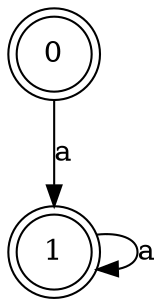 digraph G {
0 -> 1 [label="a"]; 
1 -> 1 [label="a"]; 
0 [shape = doublecircle];
1 [shape = doublecircle];
}
